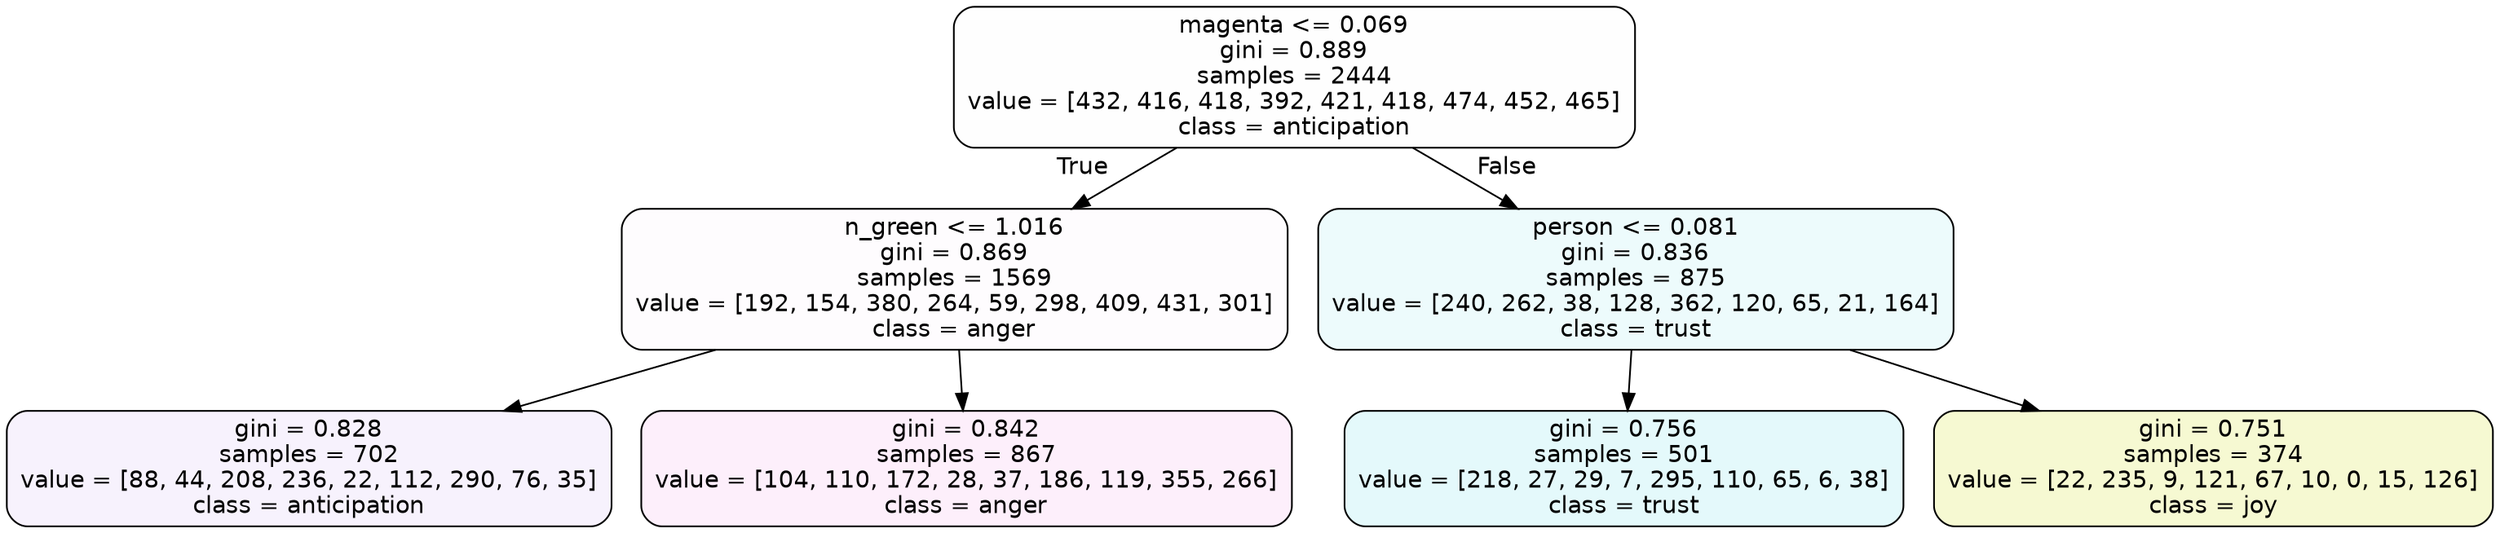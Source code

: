 digraph Tree {
node [shape=box, style="filled, rounded", color="black", fontname=helvetica] ;
edge [fontname=helvetica] ;
0 [label="magenta <= 0.069\ngini = 0.889\nsamples = 2444\nvalue = [432, 416, 418, 392, 421, 418, 474, 452, 465]\nclass = anticipation", fillcolor="#8139e501"] ;
1 [label="n_green <= 1.016\ngini = 0.869\nsamples = 1569\nvalue = [192, 154, 380, 264, 59, 298, 409, 431, 301]\nclass = anger", fillcolor="#e539d703"] ;
0 -> 1 [labeldistance=2.5, labelangle=45, headlabel="True"] ;
2 [label="gini = 0.828\nsamples = 702\nvalue = [88, 44, 208, 236, 22, 112, 290, 76, 35]\nclass = anticipation", fillcolor="#8139e510"] ;
1 -> 2 ;
3 [label="gini = 0.842\nsamples = 867\nvalue = [104, 110, 172, 28, 37, 186, 119, 355, 266]\nclass = anger", fillcolor="#e539d714"] ;
1 -> 3 ;
4 [label="person <= 0.081\ngini = 0.836\nsamples = 875\nvalue = [240, 262, 38, 128, 362, 120, 65, 21, 164]\nclass = trust", fillcolor="#39d7e516"] ;
0 -> 4 [labeldistance=2.5, labelangle=-45, headlabel="False"] ;
5 [label="gini = 0.756\nsamples = 501\nvalue = [218, 27, 29, 7, 295, 110, 65, 6, 38]\nclass = trust", fillcolor="#39d7e522"] ;
4 -> 5 ;
6 [label="gini = 0.751\nsamples = 374\nvalue = [22, 235, 9, 121, 67, 10, 0, 15, 126]\nclass = joy", fillcolor="#d7e5393a"] ;
4 -> 6 ;
}